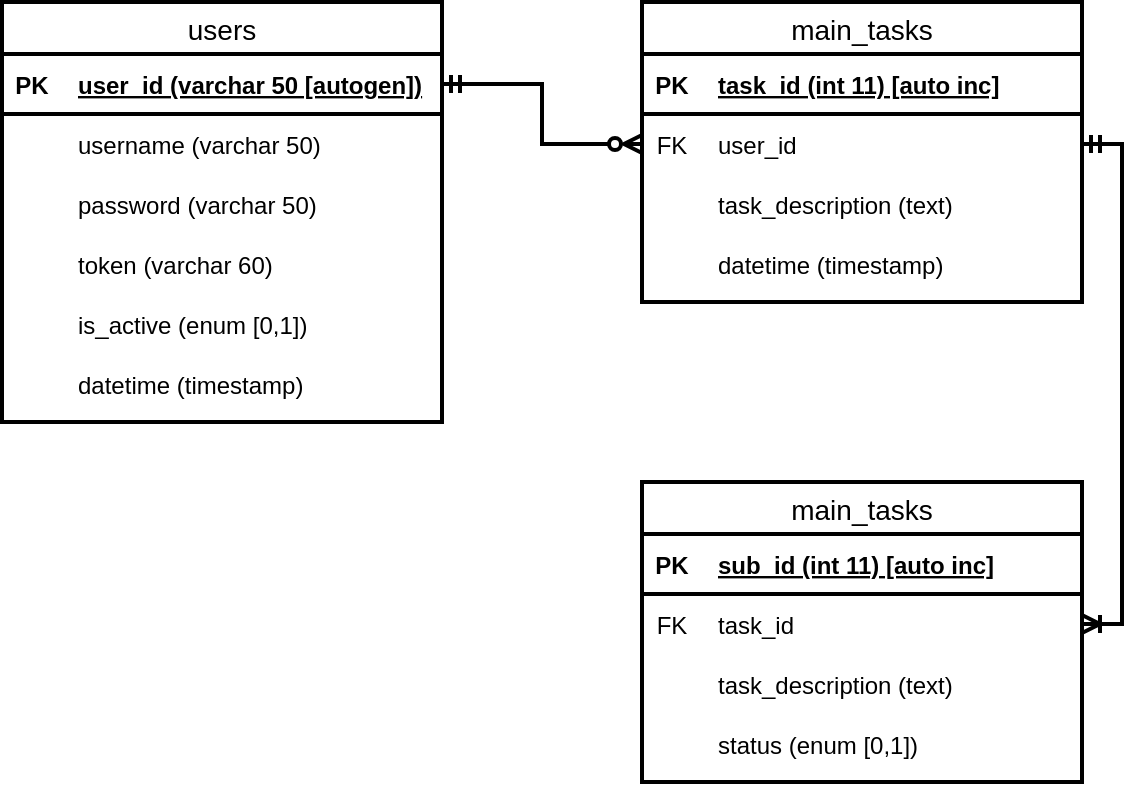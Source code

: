 <mxfile version="20.3.0" type="device"><diagram id="YutNvB6tCmbha_lYkhPo" name="Page-1"><mxGraphModel dx="868" dy="562" grid="1" gridSize="10" guides="1" tooltips="1" connect="1" arrows="1" fold="1" page="1" pageScale="1" pageWidth="1100" pageHeight="850" math="0" shadow="0"><root><mxCell id="0"/><mxCell id="1" parent="0"/><mxCell id="Lj6Bw_UUmRaOLxFLP-PS-15" value="users" style="swimlane;fontStyle=0;childLayout=stackLayout;horizontal=1;startSize=26;horizontalStack=0;resizeParent=1;resizeParentMax=0;resizeLast=0;collapsible=1;marginBottom=0;align=center;fontSize=14;strokeWidth=2;" parent="1" vertex="1"><mxGeometry x="210" y="80" width="220" height="210" as="geometry"/></mxCell><mxCell id="Lj6Bw_UUmRaOLxFLP-PS-19" value="" style="shape=table;startSize=0;container=1;collapsible=1;childLayout=tableLayout;fixedRows=1;rowLines=0;fontStyle=0;align=center;resizeLast=1;strokeColor=none;fillColor=none;collapsible=0;strokeWidth=2;" parent="Lj6Bw_UUmRaOLxFLP-PS-15" vertex="1"><mxGeometry y="26" width="220" height="184" as="geometry"/></mxCell><mxCell id="Lj6Bw_UUmRaOLxFLP-PS-20" value="" style="shape=tableRow;horizontal=0;startSize=0;swimlaneHead=0;swimlaneBody=0;fillColor=none;collapsible=0;dropTarget=0;points=[[0,0.5],[1,0.5]];portConstraint=eastwest;top=0;left=0;right=0;bottom=1;strokeWidth=2;" parent="Lj6Bw_UUmRaOLxFLP-PS-19" vertex="1"><mxGeometry width="220" height="30" as="geometry"/></mxCell><mxCell id="Lj6Bw_UUmRaOLxFLP-PS-21" value="PK" style="shape=partialRectangle;connectable=0;fillColor=none;top=0;left=0;bottom=0;right=0;fontStyle=1;overflow=hidden;strokeWidth=2;" parent="Lj6Bw_UUmRaOLxFLP-PS-20" vertex="1"><mxGeometry width="30" height="30" as="geometry"><mxRectangle width="30" height="30" as="alternateBounds"/></mxGeometry></mxCell><mxCell id="Lj6Bw_UUmRaOLxFLP-PS-22" value="user_id (varchar 50 [autogen])" style="shape=partialRectangle;connectable=0;fillColor=none;top=0;left=0;bottom=0;right=0;align=left;spacingLeft=6;fontStyle=5;overflow=hidden;strokeWidth=2;" parent="Lj6Bw_UUmRaOLxFLP-PS-20" vertex="1"><mxGeometry x="30" width="190" height="30" as="geometry"><mxRectangle width="190" height="30" as="alternateBounds"/></mxGeometry></mxCell><mxCell id="Lj6Bw_UUmRaOLxFLP-PS-28" value="" style="shape=tableRow;horizontal=0;startSize=0;swimlaneHead=0;swimlaneBody=0;fillColor=none;collapsible=0;dropTarget=0;points=[[0,0.5],[1,0.5]];portConstraint=eastwest;top=0;left=0;right=0;bottom=0;strokeWidth=2;" parent="Lj6Bw_UUmRaOLxFLP-PS-19" vertex="1"><mxGeometry y="30" width="220" height="30" as="geometry"/></mxCell><mxCell id="Lj6Bw_UUmRaOLxFLP-PS-29" value="" style="shape=partialRectangle;connectable=0;fillColor=none;top=0;left=0;bottom=0;right=0;editable=1;overflow=hidden;strokeWidth=2;" parent="Lj6Bw_UUmRaOLxFLP-PS-28" vertex="1"><mxGeometry width="30" height="30" as="geometry"><mxRectangle width="30" height="30" as="alternateBounds"/></mxGeometry></mxCell><mxCell id="Lj6Bw_UUmRaOLxFLP-PS-30" value="username (varchar 50)" style="shape=partialRectangle;connectable=0;fillColor=none;top=0;left=0;bottom=0;right=0;align=left;spacingLeft=6;overflow=hidden;strokeWidth=2;" parent="Lj6Bw_UUmRaOLxFLP-PS-28" vertex="1"><mxGeometry x="30" width="190" height="30" as="geometry"><mxRectangle width="190" height="30" as="alternateBounds"/></mxGeometry></mxCell><mxCell id="Lj6Bw_UUmRaOLxFLP-PS-38" value="" style="shape=tableRow;horizontal=0;startSize=0;swimlaneHead=0;swimlaneBody=0;fillColor=none;collapsible=0;dropTarget=0;points=[[0,0.5],[1,0.5]];portConstraint=eastwest;top=0;left=0;right=0;bottom=0;strokeWidth=2;" parent="Lj6Bw_UUmRaOLxFLP-PS-19" vertex="1"><mxGeometry y="60" width="220" height="30" as="geometry"/></mxCell><mxCell id="Lj6Bw_UUmRaOLxFLP-PS-39" value="" style="shape=partialRectangle;connectable=0;fillColor=none;top=0;left=0;bottom=0;right=0;editable=1;overflow=hidden;strokeWidth=2;" parent="Lj6Bw_UUmRaOLxFLP-PS-38" vertex="1"><mxGeometry width="30" height="30" as="geometry"><mxRectangle width="30" height="30" as="alternateBounds"/></mxGeometry></mxCell><mxCell id="Lj6Bw_UUmRaOLxFLP-PS-40" value="password (varchar 50)" style="shape=partialRectangle;connectable=0;fillColor=none;top=0;left=0;bottom=0;right=0;align=left;spacingLeft=6;overflow=hidden;strokeWidth=2;" parent="Lj6Bw_UUmRaOLxFLP-PS-38" vertex="1"><mxGeometry x="30" width="190" height="30" as="geometry"><mxRectangle width="190" height="30" as="alternateBounds"/></mxGeometry></mxCell><mxCell id="Lj6Bw_UUmRaOLxFLP-PS-46" value="" style="shape=tableRow;horizontal=0;startSize=0;swimlaneHead=0;swimlaneBody=0;fillColor=none;collapsible=0;dropTarget=0;points=[[0,0.5],[1,0.5]];portConstraint=eastwest;top=0;left=0;right=0;bottom=0;strokeWidth=2;" parent="Lj6Bw_UUmRaOLxFLP-PS-19" vertex="1"><mxGeometry y="90" width="220" height="30" as="geometry"/></mxCell><mxCell id="Lj6Bw_UUmRaOLxFLP-PS-47" value="" style="shape=partialRectangle;connectable=0;fillColor=none;top=0;left=0;bottom=0;right=0;editable=1;overflow=hidden;strokeWidth=2;" parent="Lj6Bw_UUmRaOLxFLP-PS-46" vertex="1"><mxGeometry width="30" height="30" as="geometry"><mxRectangle width="30" height="30" as="alternateBounds"/></mxGeometry></mxCell><mxCell id="Lj6Bw_UUmRaOLxFLP-PS-48" value="token (varchar 60)" style="shape=partialRectangle;connectable=0;fillColor=none;top=0;left=0;bottom=0;right=0;align=left;spacingLeft=6;overflow=hidden;strokeWidth=2;" parent="Lj6Bw_UUmRaOLxFLP-PS-46" vertex="1"><mxGeometry x="30" width="190" height="30" as="geometry"><mxRectangle width="190" height="30" as="alternateBounds"/></mxGeometry></mxCell><mxCell id="Lj6Bw_UUmRaOLxFLP-PS-50" value="" style="shape=tableRow;horizontal=0;startSize=0;swimlaneHead=0;swimlaneBody=0;fillColor=none;collapsible=0;dropTarget=0;points=[[0,0.5],[1,0.5]];portConstraint=eastwest;top=0;left=0;right=0;bottom=0;strokeWidth=2;" parent="Lj6Bw_UUmRaOLxFLP-PS-19" vertex="1"><mxGeometry y="120" width="220" height="30" as="geometry"/></mxCell><mxCell id="Lj6Bw_UUmRaOLxFLP-PS-51" value="" style="shape=partialRectangle;connectable=0;fillColor=none;top=0;left=0;bottom=0;right=0;editable=1;overflow=hidden;strokeWidth=2;" parent="Lj6Bw_UUmRaOLxFLP-PS-50" vertex="1"><mxGeometry width="30" height="30" as="geometry"><mxRectangle width="30" height="30" as="alternateBounds"/></mxGeometry></mxCell><mxCell id="Lj6Bw_UUmRaOLxFLP-PS-52" value="is_active (enum [0,1])" style="shape=partialRectangle;connectable=0;fillColor=none;top=0;left=0;bottom=0;right=0;align=left;spacingLeft=6;overflow=hidden;strokeWidth=2;" parent="Lj6Bw_UUmRaOLxFLP-PS-50" vertex="1"><mxGeometry x="30" width="190" height="30" as="geometry"><mxRectangle width="190" height="30" as="alternateBounds"/></mxGeometry></mxCell><mxCell id="Lj6Bw_UUmRaOLxFLP-PS-54" value="" style="shape=tableRow;horizontal=0;startSize=0;swimlaneHead=0;swimlaneBody=0;fillColor=none;collapsible=0;dropTarget=0;points=[[0,0.5],[1,0.5]];portConstraint=eastwest;top=0;left=0;right=0;bottom=0;strokeWidth=2;" parent="Lj6Bw_UUmRaOLxFLP-PS-19" vertex="1"><mxGeometry y="150" width="220" height="30" as="geometry"/></mxCell><mxCell id="Lj6Bw_UUmRaOLxFLP-PS-55" value="" style="shape=partialRectangle;connectable=0;fillColor=none;top=0;left=0;bottom=0;right=0;editable=1;overflow=hidden;strokeWidth=2;" parent="Lj6Bw_UUmRaOLxFLP-PS-54" vertex="1"><mxGeometry width="30" height="30" as="geometry"><mxRectangle width="30" height="30" as="alternateBounds"/></mxGeometry></mxCell><mxCell id="Lj6Bw_UUmRaOLxFLP-PS-56" value="datetime (timestamp)" style="shape=partialRectangle;connectable=0;fillColor=none;top=0;left=0;bottom=0;right=0;align=left;spacingLeft=6;overflow=hidden;strokeWidth=2;" parent="Lj6Bw_UUmRaOLxFLP-PS-54" vertex="1"><mxGeometry x="30" width="190" height="30" as="geometry"><mxRectangle width="190" height="30" as="alternateBounds"/></mxGeometry></mxCell><mxCell id="Lj6Bw_UUmRaOLxFLP-PS-57" value="main_tasks" style="swimlane;fontStyle=0;childLayout=stackLayout;horizontal=1;startSize=26;horizontalStack=0;resizeParent=1;resizeParentMax=0;resizeLast=0;collapsible=1;marginBottom=0;align=center;fontSize=14;strokeWidth=2;" parent="1" vertex="1"><mxGeometry x="530" y="80" width="220" height="150" as="geometry"/></mxCell><mxCell id="Lj6Bw_UUmRaOLxFLP-PS-58" value="" style="shape=table;startSize=0;container=1;collapsible=1;childLayout=tableLayout;fixedRows=1;rowLines=0;fontStyle=0;align=center;resizeLast=1;strokeColor=none;fillColor=none;collapsible=0;strokeWidth=2;" parent="Lj6Bw_UUmRaOLxFLP-PS-57" vertex="1"><mxGeometry y="26" width="220" height="124" as="geometry"/></mxCell><mxCell id="Lj6Bw_UUmRaOLxFLP-PS-59" value="" style="shape=tableRow;horizontal=0;startSize=0;swimlaneHead=0;swimlaneBody=0;fillColor=none;collapsible=0;dropTarget=0;points=[[0,0.5],[1,0.5]];portConstraint=eastwest;top=0;left=0;right=0;bottom=1;strokeWidth=2;" parent="Lj6Bw_UUmRaOLxFLP-PS-58" vertex="1"><mxGeometry width="220" height="30" as="geometry"/></mxCell><mxCell id="Lj6Bw_UUmRaOLxFLP-PS-60" value="PK" style="shape=partialRectangle;connectable=0;fillColor=none;top=0;left=0;bottom=0;right=0;fontStyle=1;overflow=hidden;strokeWidth=2;" parent="Lj6Bw_UUmRaOLxFLP-PS-59" vertex="1"><mxGeometry width="30" height="30" as="geometry"><mxRectangle width="30" height="30" as="alternateBounds"/></mxGeometry></mxCell><mxCell id="Lj6Bw_UUmRaOLxFLP-PS-61" value="task_id (int 11) [auto inc]" style="shape=partialRectangle;connectable=0;fillColor=none;top=0;left=0;bottom=0;right=0;align=left;spacingLeft=6;fontStyle=5;overflow=hidden;strokeWidth=2;" parent="Lj6Bw_UUmRaOLxFLP-PS-59" vertex="1"><mxGeometry x="30" width="190" height="30" as="geometry"><mxRectangle width="190" height="30" as="alternateBounds"/></mxGeometry></mxCell><mxCell id="Lj6Bw_UUmRaOLxFLP-PS-78" value="" style="shape=tableRow;horizontal=0;startSize=0;swimlaneHead=0;swimlaneBody=0;fillColor=none;collapsible=0;dropTarget=0;points=[[0,0.5],[1,0.5]];portConstraint=eastwest;top=0;left=0;right=0;bottom=0;strokeWidth=2;" parent="Lj6Bw_UUmRaOLxFLP-PS-58" vertex="1"><mxGeometry y="30" width="220" height="30" as="geometry"/></mxCell><mxCell id="Lj6Bw_UUmRaOLxFLP-PS-79" value="FK" style="shape=partialRectangle;connectable=0;fillColor=none;top=0;left=0;bottom=0;right=0;fontStyle=0;overflow=hidden;strokeWidth=2;" parent="Lj6Bw_UUmRaOLxFLP-PS-78" vertex="1"><mxGeometry width="30" height="30" as="geometry"><mxRectangle width="30" height="30" as="alternateBounds"/></mxGeometry></mxCell><mxCell id="Lj6Bw_UUmRaOLxFLP-PS-80" value="user_id" style="shape=partialRectangle;connectable=0;fillColor=none;top=0;left=0;bottom=0;right=0;align=left;spacingLeft=6;fontStyle=0;overflow=hidden;strokeWidth=2;" parent="Lj6Bw_UUmRaOLxFLP-PS-78" vertex="1"><mxGeometry x="30" width="190" height="30" as="geometry"><mxRectangle width="190" height="30" as="alternateBounds"/></mxGeometry></mxCell><mxCell id="Lj6Bw_UUmRaOLxFLP-PS-82" value="" style="shape=tableRow;horizontal=0;startSize=0;swimlaneHead=0;swimlaneBody=0;fillColor=none;collapsible=0;dropTarget=0;points=[[0,0.5],[1,0.5]];portConstraint=eastwest;top=0;left=0;right=0;bottom=0;strokeWidth=2;" parent="Lj6Bw_UUmRaOLxFLP-PS-58" vertex="1"><mxGeometry y="60" width="220" height="30" as="geometry"/></mxCell><mxCell id="Lj6Bw_UUmRaOLxFLP-PS-83" value="" style="shape=partialRectangle;connectable=0;fillColor=none;top=0;left=0;bottom=0;right=0;editable=1;overflow=hidden;strokeWidth=2;" parent="Lj6Bw_UUmRaOLxFLP-PS-82" vertex="1"><mxGeometry width="30" height="30" as="geometry"><mxRectangle width="30" height="30" as="alternateBounds"/></mxGeometry></mxCell><mxCell id="Lj6Bw_UUmRaOLxFLP-PS-84" value="task_description (text)" style="shape=partialRectangle;connectable=0;fillColor=none;top=0;left=0;bottom=0;right=0;align=left;spacingLeft=6;overflow=hidden;strokeWidth=2;" parent="Lj6Bw_UUmRaOLxFLP-PS-82" vertex="1"><mxGeometry x="30" width="190" height="30" as="geometry"><mxRectangle width="190" height="30" as="alternateBounds"/></mxGeometry></mxCell><mxCell id="Lj6Bw_UUmRaOLxFLP-PS-86" value="" style="shape=tableRow;horizontal=0;startSize=0;swimlaneHead=0;swimlaneBody=0;fillColor=none;collapsible=0;dropTarget=0;points=[[0,0.5],[1,0.5]];portConstraint=eastwest;top=0;left=0;right=0;bottom=0;strokeWidth=2;" parent="Lj6Bw_UUmRaOLxFLP-PS-58" vertex="1"><mxGeometry y="90" width="220" height="30" as="geometry"/></mxCell><mxCell id="Lj6Bw_UUmRaOLxFLP-PS-87" value="" style="shape=partialRectangle;connectable=0;fillColor=none;top=0;left=0;bottom=0;right=0;editable=1;overflow=hidden;strokeWidth=2;" parent="Lj6Bw_UUmRaOLxFLP-PS-86" vertex="1"><mxGeometry width="30" height="30" as="geometry"><mxRectangle width="30" height="30" as="alternateBounds"/></mxGeometry></mxCell><mxCell id="Lj6Bw_UUmRaOLxFLP-PS-88" value="datetime (timestamp)" style="shape=partialRectangle;connectable=0;fillColor=none;top=0;left=0;bottom=0;right=0;align=left;spacingLeft=6;overflow=hidden;strokeWidth=2;" parent="Lj6Bw_UUmRaOLxFLP-PS-86" vertex="1"><mxGeometry x="30" width="190" height="30" as="geometry"><mxRectangle width="190" height="30" as="alternateBounds"/></mxGeometry></mxCell><mxCell id="Lj6Bw_UUmRaOLxFLP-PS-89" value="main_tasks" style="swimlane;fontStyle=0;childLayout=stackLayout;horizontal=1;startSize=26;horizontalStack=0;resizeParent=1;resizeParentMax=0;resizeLast=0;collapsible=1;marginBottom=0;align=center;fontSize=14;strokeWidth=2;" parent="1" vertex="1"><mxGeometry x="530" y="320" width="220" height="150" as="geometry"/></mxCell><mxCell id="Lj6Bw_UUmRaOLxFLP-PS-90" value="" style="shape=table;startSize=0;container=1;collapsible=1;childLayout=tableLayout;fixedRows=1;rowLines=0;fontStyle=0;align=center;resizeLast=1;strokeColor=none;fillColor=none;collapsible=0;strokeWidth=2;" parent="Lj6Bw_UUmRaOLxFLP-PS-89" vertex="1"><mxGeometry y="26" width="220" height="124" as="geometry"/></mxCell><mxCell id="Lj6Bw_UUmRaOLxFLP-PS-91" value="" style="shape=tableRow;horizontal=0;startSize=0;swimlaneHead=0;swimlaneBody=0;fillColor=none;collapsible=0;dropTarget=0;points=[[0,0.5],[1,0.5]];portConstraint=eastwest;top=0;left=0;right=0;bottom=1;strokeWidth=2;" parent="Lj6Bw_UUmRaOLxFLP-PS-90" vertex="1"><mxGeometry width="220" height="30" as="geometry"/></mxCell><mxCell id="Lj6Bw_UUmRaOLxFLP-PS-92" value="PK" style="shape=partialRectangle;connectable=0;fillColor=none;top=0;left=0;bottom=0;right=0;fontStyle=1;overflow=hidden;strokeWidth=2;" parent="Lj6Bw_UUmRaOLxFLP-PS-91" vertex="1"><mxGeometry width="30" height="30" as="geometry"><mxRectangle width="30" height="30" as="alternateBounds"/></mxGeometry></mxCell><mxCell id="Lj6Bw_UUmRaOLxFLP-PS-93" value="sub_id (int 11) [auto inc]" style="shape=partialRectangle;connectable=0;fillColor=none;top=0;left=0;bottom=0;right=0;align=left;spacingLeft=6;fontStyle=5;overflow=hidden;strokeWidth=2;" parent="Lj6Bw_UUmRaOLxFLP-PS-91" vertex="1"><mxGeometry x="30" width="190" height="30" as="geometry"><mxRectangle width="190" height="30" as="alternateBounds"/></mxGeometry></mxCell><mxCell id="Lj6Bw_UUmRaOLxFLP-PS-94" value="" style="shape=tableRow;horizontal=0;startSize=0;swimlaneHead=0;swimlaneBody=0;fillColor=none;collapsible=0;dropTarget=0;points=[[0,0.5],[1,0.5]];portConstraint=eastwest;top=0;left=0;right=0;bottom=0;strokeWidth=2;" parent="Lj6Bw_UUmRaOLxFLP-PS-90" vertex="1"><mxGeometry y="30" width="220" height="30" as="geometry"/></mxCell><mxCell id="Lj6Bw_UUmRaOLxFLP-PS-95" value="FK" style="shape=partialRectangle;connectable=0;fillColor=none;top=0;left=0;bottom=0;right=0;fontStyle=0;overflow=hidden;strokeWidth=2;" parent="Lj6Bw_UUmRaOLxFLP-PS-94" vertex="1"><mxGeometry width="30" height="30" as="geometry"><mxRectangle width="30" height="30" as="alternateBounds"/></mxGeometry></mxCell><mxCell id="Lj6Bw_UUmRaOLxFLP-PS-96" value="task_id" style="shape=partialRectangle;connectable=0;fillColor=none;top=0;left=0;bottom=0;right=0;align=left;spacingLeft=6;fontStyle=0;overflow=hidden;strokeWidth=2;" parent="Lj6Bw_UUmRaOLxFLP-PS-94" vertex="1"><mxGeometry x="30" width="190" height="30" as="geometry"><mxRectangle width="190" height="30" as="alternateBounds"/></mxGeometry></mxCell><mxCell id="Lj6Bw_UUmRaOLxFLP-PS-97" value="" style="shape=tableRow;horizontal=0;startSize=0;swimlaneHead=0;swimlaneBody=0;fillColor=none;collapsible=0;dropTarget=0;points=[[0,0.5],[1,0.5]];portConstraint=eastwest;top=0;left=0;right=0;bottom=0;strokeWidth=2;" parent="Lj6Bw_UUmRaOLxFLP-PS-90" vertex="1"><mxGeometry y="60" width="220" height="30" as="geometry"/></mxCell><mxCell id="Lj6Bw_UUmRaOLxFLP-PS-98" value="" style="shape=partialRectangle;connectable=0;fillColor=none;top=0;left=0;bottom=0;right=0;editable=1;overflow=hidden;strokeWidth=2;" parent="Lj6Bw_UUmRaOLxFLP-PS-97" vertex="1"><mxGeometry width="30" height="30" as="geometry"><mxRectangle width="30" height="30" as="alternateBounds"/></mxGeometry></mxCell><mxCell id="Lj6Bw_UUmRaOLxFLP-PS-99" value="task_description (text)" style="shape=partialRectangle;connectable=0;fillColor=none;top=0;left=0;bottom=0;right=0;align=left;spacingLeft=6;overflow=hidden;strokeWidth=2;" parent="Lj6Bw_UUmRaOLxFLP-PS-97" vertex="1"><mxGeometry x="30" width="190" height="30" as="geometry"><mxRectangle width="190" height="30" as="alternateBounds"/></mxGeometry></mxCell><mxCell id="Lj6Bw_UUmRaOLxFLP-PS-100" value="" style="shape=tableRow;horizontal=0;startSize=0;swimlaneHead=0;swimlaneBody=0;fillColor=none;collapsible=0;dropTarget=0;points=[[0,0.5],[1,0.5]];portConstraint=eastwest;top=0;left=0;right=0;bottom=0;strokeWidth=2;" parent="Lj6Bw_UUmRaOLxFLP-PS-90" vertex="1"><mxGeometry y="90" width="220" height="30" as="geometry"/></mxCell><mxCell id="Lj6Bw_UUmRaOLxFLP-PS-101" value="" style="shape=partialRectangle;connectable=0;fillColor=none;top=0;left=0;bottom=0;right=0;editable=1;overflow=hidden;strokeWidth=2;" parent="Lj6Bw_UUmRaOLxFLP-PS-100" vertex="1"><mxGeometry width="30" height="30" as="geometry"><mxRectangle width="30" height="30" as="alternateBounds"/></mxGeometry></mxCell><mxCell id="Lj6Bw_UUmRaOLxFLP-PS-102" value="status (enum [0,1])" style="shape=partialRectangle;connectable=0;fillColor=none;top=0;left=0;bottom=0;right=0;align=left;spacingLeft=6;overflow=hidden;strokeWidth=2;" parent="Lj6Bw_UUmRaOLxFLP-PS-100" vertex="1"><mxGeometry x="30" width="190" height="30" as="geometry"><mxRectangle width="190" height="30" as="alternateBounds"/></mxGeometry></mxCell><mxCell id="Lj6Bw_UUmRaOLxFLP-PS-103" style="edgeStyle=orthogonalEdgeStyle;rounded=0;orthogonalLoop=1;jettySize=auto;html=1;exitX=1;exitY=0.5;exitDx=0;exitDy=0;entryX=0;entryY=0.5;entryDx=0;entryDy=0;startArrow=ERmandOne;startFill=0;endArrow=ERzeroToMany;endFill=0;strokeWidth=2;" parent="1" source="Lj6Bw_UUmRaOLxFLP-PS-20" target="Lj6Bw_UUmRaOLxFLP-PS-78" edge="1"><mxGeometry relative="1" as="geometry"/></mxCell><mxCell id="Lj6Bw_UUmRaOLxFLP-PS-105" style="edgeStyle=orthogonalEdgeStyle;rounded=0;orthogonalLoop=1;jettySize=auto;html=1;exitX=1;exitY=0.5;exitDx=0;exitDy=0;entryX=1;entryY=0.5;entryDx=0;entryDy=0;strokeWidth=2;startArrow=ERmandOne;startFill=0;endArrow=ERoneToMany;endFill=0;" parent="1" source="Lj6Bw_UUmRaOLxFLP-PS-78" target="Lj6Bw_UUmRaOLxFLP-PS-94" edge="1"><mxGeometry relative="1" as="geometry"/></mxCell></root></mxGraphModel></diagram></mxfile>